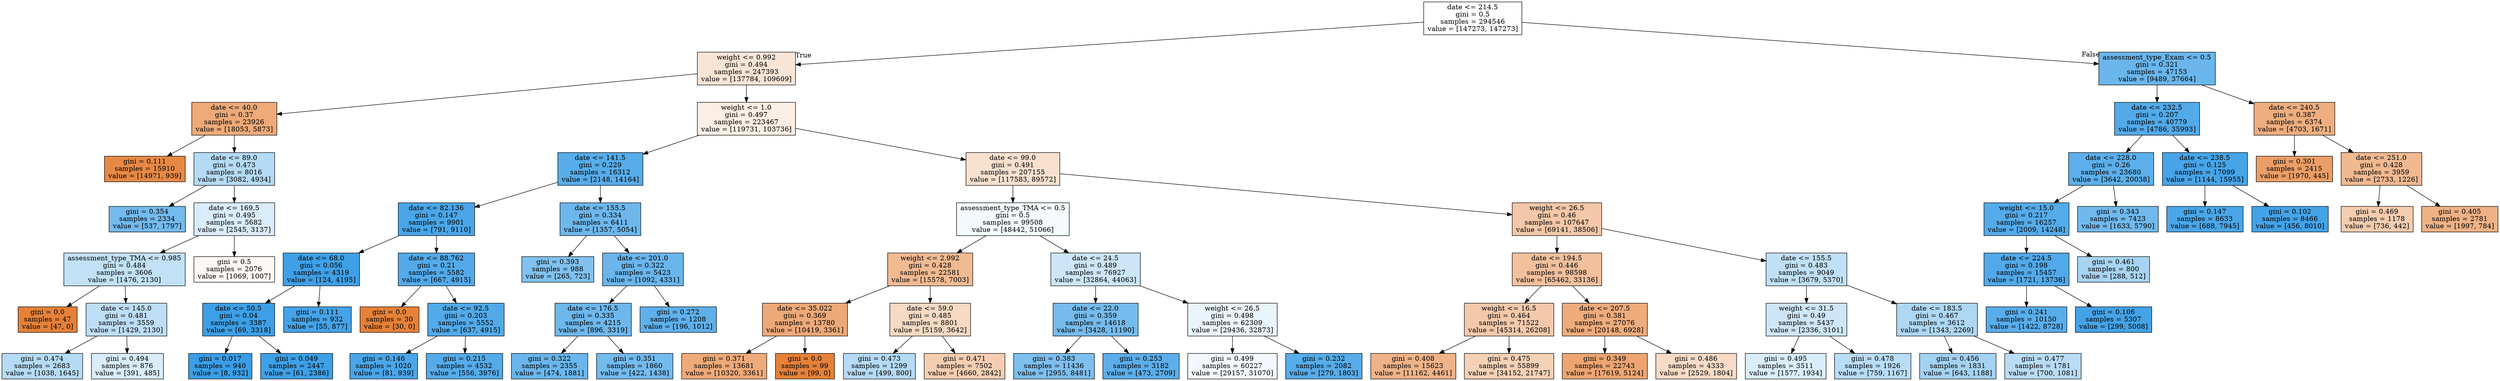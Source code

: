 digraph Tree {
node [shape=box, style="filled", color="black"] ;
0 [label="date <= 214.5\ngini = 0.5\nsamples = 294546\nvalue = [147273, 147273]", fillcolor="#e5813900"] ;
1 [label="weight <= 0.992\ngini = 0.494\nsamples = 247393\nvalue = [137784, 109609]", fillcolor="#e5813934"] ;
0 -> 1 [labeldistance=2.5, labelangle=45, headlabel="True"] ;
2 [label="date <= 40.0\ngini = 0.37\nsamples = 23926\nvalue = [18053, 5873]", fillcolor="#e58139ac"] ;
1 -> 2 ;
3 [label="gini = 0.111\nsamples = 15910\nvalue = [14971, 939]", fillcolor="#e58139ef"] ;
2 -> 3 ;
4 [label="date <= 89.0\ngini = 0.473\nsamples = 8016\nvalue = [3082, 4934]", fillcolor="#399de560"] ;
2 -> 4 ;
5 [label="gini = 0.354\nsamples = 2334\nvalue = [537, 1797]", fillcolor="#399de5b3"] ;
4 -> 5 ;
6 [label="date <= 169.5\ngini = 0.495\nsamples = 5682\nvalue = [2545, 3137]", fillcolor="#399de530"] ;
4 -> 6 ;
7 [label="assessment_type_TMA <= 0.985\ngini = 0.484\nsamples = 3606\nvalue = [1476, 2130]", fillcolor="#399de54e"] ;
6 -> 7 ;
8 [label="gini = 0.0\nsamples = 47\nvalue = [47, 0]", fillcolor="#e58139ff"] ;
7 -> 8 ;
9 [label="date <= 145.0\ngini = 0.481\nsamples = 3559\nvalue = [1429, 2130]", fillcolor="#399de554"] ;
7 -> 9 ;
10 [label="gini = 0.474\nsamples = 2683\nvalue = [1038, 1645]", fillcolor="#399de55e"] ;
9 -> 10 ;
11 [label="gini = 0.494\nsamples = 876\nvalue = [391, 485]", fillcolor="#399de531"] ;
9 -> 11 ;
12 [label="gini = 0.5\nsamples = 2076\nvalue = [1069, 1007]", fillcolor="#e581390f"] ;
6 -> 12 ;
13 [label="weight <= 1.0\ngini = 0.497\nsamples = 223467\nvalue = [119731, 103736]", fillcolor="#e5813922"] ;
1 -> 13 ;
14 [label="date <= 141.5\ngini = 0.229\nsamples = 16312\nvalue = [2148, 14164]", fillcolor="#399de5d8"] ;
13 -> 14 ;
15 [label="date <= 82.136\ngini = 0.147\nsamples = 9901\nvalue = [791, 9110]", fillcolor="#399de5e9"] ;
14 -> 15 ;
16 [label="date <= 68.0\ngini = 0.056\nsamples = 4319\nvalue = [124, 4195]", fillcolor="#399de5f7"] ;
15 -> 16 ;
17 [label="date <= 50.5\ngini = 0.04\nsamples = 3387\nvalue = [69, 3318]", fillcolor="#399de5fa"] ;
16 -> 17 ;
18 [label="gini = 0.017\nsamples = 940\nvalue = [8, 932]", fillcolor="#399de5fd"] ;
17 -> 18 ;
19 [label="gini = 0.049\nsamples = 2447\nvalue = [61, 2386]", fillcolor="#399de5f8"] ;
17 -> 19 ;
20 [label="gini = 0.111\nsamples = 932\nvalue = [55, 877]", fillcolor="#399de5ef"] ;
16 -> 20 ;
21 [label="date <= 88.762\ngini = 0.21\nsamples = 5582\nvalue = [667, 4915]", fillcolor="#399de5dc"] ;
15 -> 21 ;
22 [label="gini = 0.0\nsamples = 30\nvalue = [30, 0]", fillcolor="#e58139ff"] ;
21 -> 22 ;
23 [label="date <= 92.5\ngini = 0.203\nsamples = 5552\nvalue = [637, 4915]", fillcolor="#399de5de"] ;
21 -> 23 ;
24 [label="gini = 0.146\nsamples = 1020\nvalue = [81, 939]", fillcolor="#399de5e9"] ;
23 -> 24 ;
25 [label="gini = 0.215\nsamples = 4532\nvalue = [556, 3976]", fillcolor="#399de5db"] ;
23 -> 25 ;
26 [label="date <= 155.5\ngini = 0.334\nsamples = 6411\nvalue = [1357, 5054]", fillcolor="#399de5bb"] ;
14 -> 26 ;
27 [label="gini = 0.393\nsamples = 988\nvalue = [265, 723]", fillcolor="#399de5a2"] ;
26 -> 27 ;
28 [label="date <= 201.0\ngini = 0.322\nsamples = 5423\nvalue = [1092, 4331]", fillcolor="#399de5bf"] ;
26 -> 28 ;
29 [label="date <= 176.5\ngini = 0.335\nsamples = 4215\nvalue = [896, 3319]", fillcolor="#399de5ba"] ;
28 -> 29 ;
30 [label="gini = 0.322\nsamples = 2355\nvalue = [474, 1881]", fillcolor="#399de5bf"] ;
29 -> 30 ;
31 [label="gini = 0.351\nsamples = 1860\nvalue = [422, 1438]", fillcolor="#399de5b4"] ;
29 -> 31 ;
32 [label="gini = 0.272\nsamples = 1208\nvalue = [196, 1012]", fillcolor="#399de5ce"] ;
28 -> 32 ;
33 [label="date <= 99.0\ngini = 0.491\nsamples = 207155\nvalue = [117583, 89572]", fillcolor="#e581393d"] ;
13 -> 33 ;
34 [label="assessment_type_TMA <= 0.5\ngini = 0.5\nsamples = 99508\nvalue = [48442, 51066]", fillcolor="#399de50d"] ;
33 -> 34 ;
35 [label="weight <= 2.992\ngini = 0.428\nsamples = 22581\nvalue = [15578, 7003]", fillcolor="#e581398c"] ;
34 -> 35 ;
36 [label="date <= 35.022\ngini = 0.369\nsamples = 13780\nvalue = [10419, 3361]", fillcolor="#e58139ad"] ;
35 -> 36 ;
37 [label="gini = 0.371\nsamples = 13681\nvalue = [10320, 3361]", fillcolor="#e58139ac"] ;
36 -> 37 ;
38 [label="gini = 0.0\nsamples = 99\nvalue = [99, 0]", fillcolor="#e58139ff"] ;
36 -> 38 ;
39 [label="date <= 59.0\ngini = 0.485\nsamples = 8801\nvalue = [5159, 3642]", fillcolor="#e581394b"] ;
35 -> 39 ;
40 [label="gini = 0.473\nsamples = 1299\nvalue = [499, 800]", fillcolor="#399de560"] ;
39 -> 40 ;
41 [label="gini = 0.471\nsamples = 7502\nvalue = [4660, 2842]", fillcolor="#e5813963"] ;
39 -> 41 ;
42 [label="date <= 24.5\ngini = 0.489\nsamples = 76927\nvalue = [32864, 44063]", fillcolor="#399de541"] ;
34 -> 42 ;
43 [label="date <= 22.0\ngini = 0.359\nsamples = 14618\nvalue = [3428, 11190]", fillcolor="#399de5b1"] ;
42 -> 43 ;
44 [label="gini = 0.383\nsamples = 11436\nvalue = [2955, 8481]", fillcolor="#399de5a6"] ;
43 -> 44 ;
45 [label="gini = 0.253\nsamples = 3182\nvalue = [473, 2709]", fillcolor="#399de5d2"] ;
43 -> 45 ;
46 [label="weight <= 26.5\ngini = 0.498\nsamples = 62309\nvalue = [29436, 32873]", fillcolor="#399de51b"] ;
42 -> 46 ;
47 [label="gini = 0.499\nsamples = 60227\nvalue = [29157, 31070]", fillcolor="#399de510"] ;
46 -> 47 ;
48 [label="gini = 0.232\nsamples = 2082\nvalue = [279, 1803]", fillcolor="#399de5d8"] ;
46 -> 48 ;
49 [label="weight <= 26.5\ngini = 0.46\nsamples = 107647\nvalue = [69141, 38506]", fillcolor="#e5813971"] ;
33 -> 49 ;
50 [label="date <= 194.5\ngini = 0.446\nsamples = 98598\nvalue = [65462, 33136]", fillcolor="#e581397e"] ;
49 -> 50 ;
51 [label="weight <= 16.5\ngini = 0.464\nsamples = 71522\nvalue = [45314, 26208]", fillcolor="#e581396c"] ;
50 -> 51 ;
52 [label="gini = 0.408\nsamples = 15623\nvalue = [11162, 4461]", fillcolor="#e5813999"] ;
51 -> 52 ;
53 [label="gini = 0.475\nsamples = 55899\nvalue = [34152, 21747]", fillcolor="#e581395d"] ;
51 -> 53 ;
54 [label="date <= 207.5\ngini = 0.381\nsamples = 27076\nvalue = [20148, 6928]", fillcolor="#e58139a7"] ;
50 -> 54 ;
55 [label="gini = 0.349\nsamples = 22743\nvalue = [17619, 5124]", fillcolor="#e58139b5"] ;
54 -> 55 ;
56 [label="gini = 0.486\nsamples = 4333\nvalue = [2529, 1804]", fillcolor="#e5813949"] ;
54 -> 56 ;
57 [label="date <= 155.5\ngini = 0.483\nsamples = 9049\nvalue = [3679, 5370]", fillcolor="#399de550"] ;
49 -> 57 ;
58 [label="weight <= 31.5\ngini = 0.49\nsamples = 5437\nvalue = [2336, 3101]", fillcolor="#399de53f"] ;
57 -> 58 ;
59 [label="gini = 0.495\nsamples = 3511\nvalue = [1577, 1934]", fillcolor="#399de52f"] ;
58 -> 59 ;
60 [label="gini = 0.478\nsamples = 1926\nvalue = [759, 1167]", fillcolor="#399de559"] ;
58 -> 60 ;
61 [label="date <= 183.5\ngini = 0.467\nsamples = 3612\nvalue = [1343, 2269]", fillcolor="#399de568"] ;
57 -> 61 ;
62 [label="gini = 0.456\nsamples = 1831\nvalue = [643, 1188]", fillcolor="#399de575"] ;
61 -> 62 ;
63 [label="gini = 0.477\nsamples = 1781\nvalue = [700, 1081]", fillcolor="#399de55a"] ;
61 -> 63 ;
64 [label="assessment_type_Exam <= 0.5\ngini = 0.321\nsamples = 47153\nvalue = [9489, 37664]", fillcolor="#399de5bf"] ;
0 -> 64 [labeldistance=2.5, labelangle=-45, headlabel="False"] ;
65 [label="date <= 232.5\ngini = 0.207\nsamples = 40779\nvalue = [4786, 35993]", fillcolor="#399de5dd"] ;
64 -> 65 ;
66 [label="date <= 228.0\ngini = 0.26\nsamples = 23680\nvalue = [3642, 20038]", fillcolor="#399de5d1"] ;
65 -> 66 ;
67 [label="weight <= 15.0\ngini = 0.217\nsamples = 16257\nvalue = [2009, 14248]", fillcolor="#399de5db"] ;
66 -> 67 ;
68 [label="date <= 224.5\ngini = 0.198\nsamples = 15457\nvalue = [1721, 13736]", fillcolor="#399de5df"] ;
67 -> 68 ;
69 [label="gini = 0.241\nsamples = 10150\nvalue = [1422, 8728]", fillcolor="#399de5d5"] ;
68 -> 69 ;
70 [label="gini = 0.106\nsamples = 5307\nvalue = [299, 5008]", fillcolor="#399de5f0"] ;
68 -> 70 ;
71 [label="gini = 0.461\nsamples = 800\nvalue = [288, 512]", fillcolor="#399de570"] ;
67 -> 71 ;
72 [label="gini = 0.343\nsamples = 7423\nvalue = [1633, 5790]", fillcolor="#399de5b7"] ;
66 -> 72 ;
73 [label="date <= 238.5\ngini = 0.125\nsamples = 17099\nvalue = [1144, 15955]", fillcolor="#399de5ed"] ;
65 -> 73 ;
74 [label="gini = 0.147\nsamples = 8633\nvalue = [688, 7945]", fillcolor="#399de5e9"] ;
73 -> 74 ;
75 [label="gini = 0.102\nsamples = 8466\nvalue = [456, 8010]", fillcolor="#399de5f0"] ;
73 -> 75 ;
76 [label="date <= 240.5\ngini = 0.387\nsamples = 6374\nvalue = [4703, 1671]", fillcolor="#e58139a4"] ;
64 -> 76 ;
77 [label="gini = 0.301\nsamples = 2415\nvalue = [1970, 445]", fillcolor="#e58139c5"] ;
76 -> 77 ;
78 [label="date <= 251.0\ngini = 0.428\nsamples = 3959\nvalue = [2733, 1226]", fillcolor="#e581398d"] ;
76 -> 78 ;
79 [label="gini = 0.469\nsamples = 1178\nvalue = [736, 442]", fillcolor="#e5813966"] ;
78 -> 79 ;
80 [label="gini = 0.405\nsamples = 2781\nvalue = [1997, 784]", fillcolor="#e581399b"] ;
78 -> 80 ;
}
